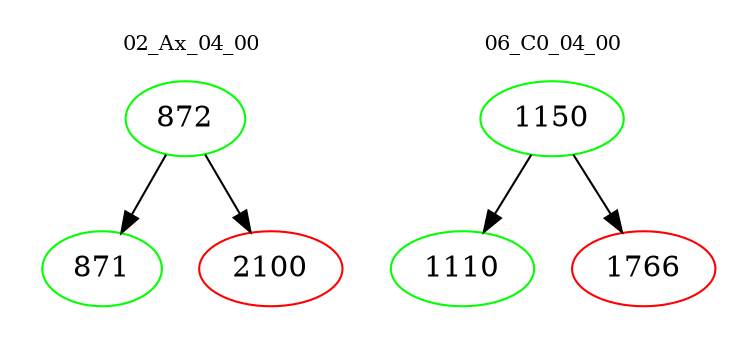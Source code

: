 digraph{
subgraph cluster_0 {
color = white
label = "02_Ax_04_00";
fontsize=10;
T0_872 [label="872", color="green"]
T0_872 -> T0_871 [color="black"]
T0_871 [label="871", color="green"]
T0_872 -> T0_2100 [color="black"]
T0_2100 [label="2100", color="red"]
}
subgraph cluster_1 {
color = white
label = "06_C0_04_00";
fontsize=10;
T1_1150 [label="1150", color="green"]
T1_1150 -> T1_1110 [color="black"]
T1_1110 [label="1110", color="green"]
T1_1150 -> T1_1766 [color="black"]
T1_1766 [label="1766", color="red"]
}
}

